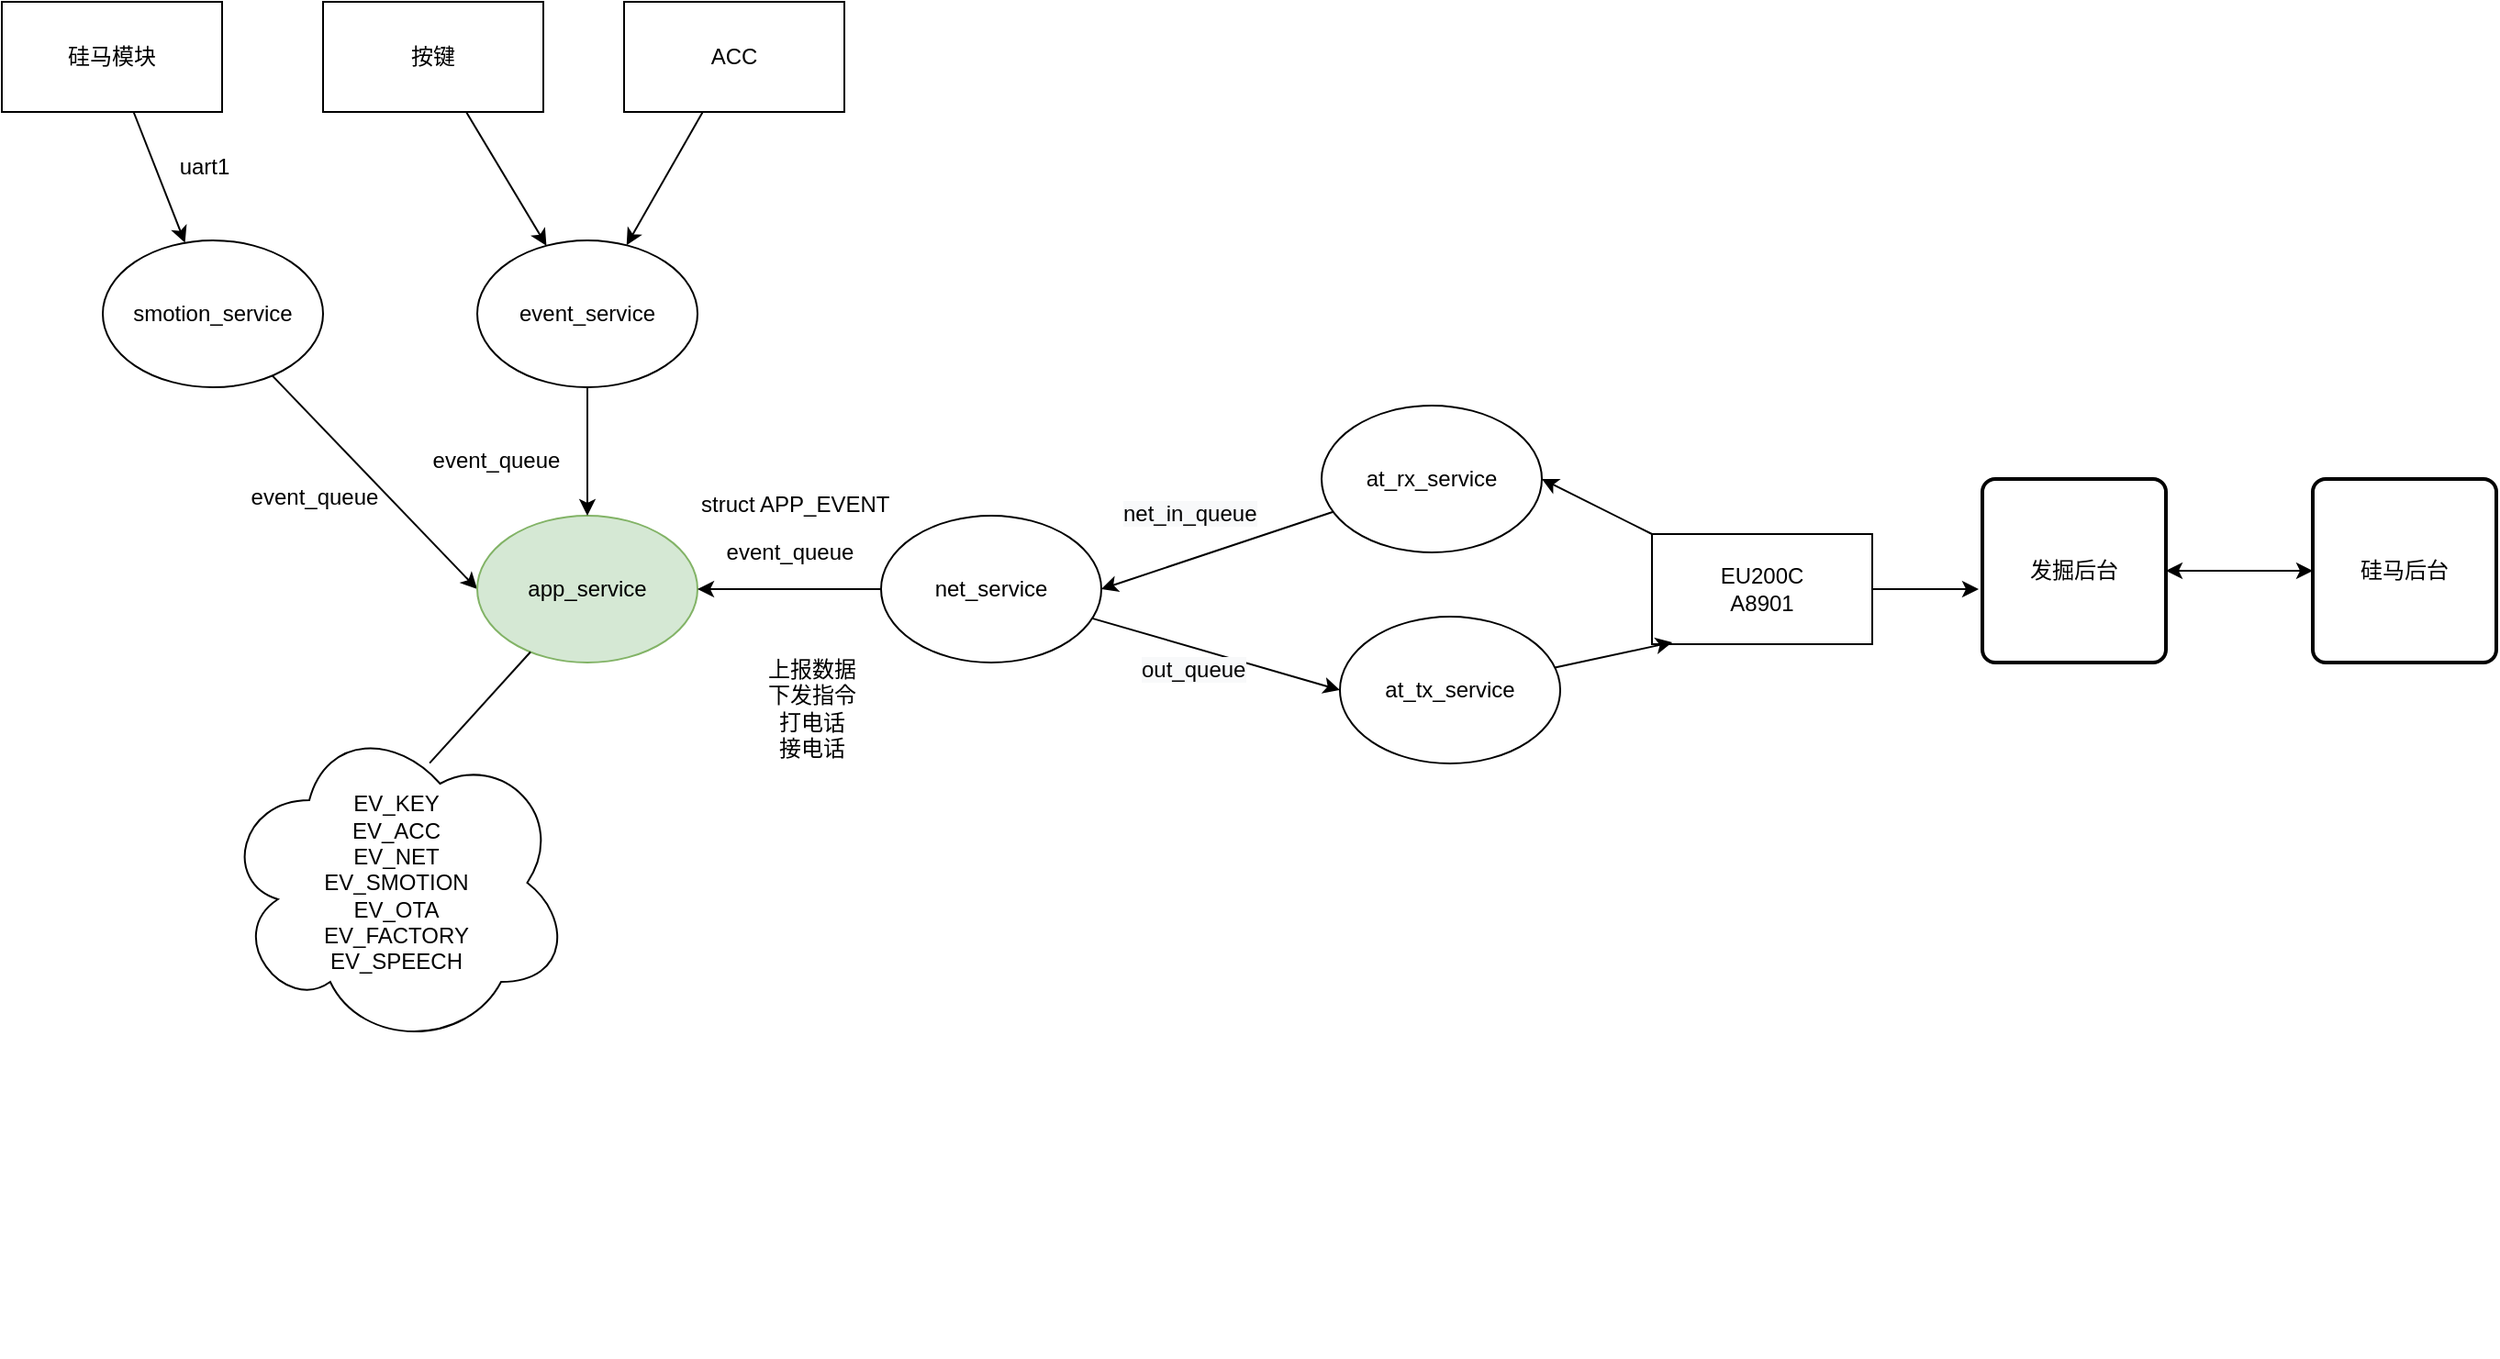 <mxfile version="14.4.4" type="github">
  <diagram id="YToW3ZiEYrnMZ0O9tIVD" name="Page-1">
    <mxGraphModel dx="1033" dy="610" grid="1" gridSize="10" guides="1" tooltips="1" connect="1" arrows="1" fold="1" page="1" pageScale="1" pageWidth="850" pageHeight="1100" math="0" shadow="0">
      <root>
        <mxCell id="0" />
        <mxCell id="1" parent="0" />
        <mxCell id="BLBKqHS_biqpeAPkXtMS-45" style="edgeStyle=none;rounded=0;orthogonalLoop=1;jettySize=auto;html=1;entryX=0;entryY=0.5;entryDx=0;entryDy=0;" parent="1" source="BLBKqHS_biqpeAPkXtMS-40" target="BLBKqHS_biqpeAPkXtMS-44" edge="1">
          <mxGeometry relative="1" as="geometry" />
        </mxCell>
        <mxCell id="BLBKqHS_biqpeAPkXtMS-40" value="&lt;span&gt;smotion_service&lt;/span&gt;" style="ellipse;whiteSpace=wrap;html=1;" parent="1" vertex="1">
          <mxGeometry x="406" y="200" width="120" height="80" as="geometry" />
        </mxCell>
        <mxCell id="u4m2MLZhQ03Ph_YlwbyS-41" style="edgeStyle=none;rounded=0;orthogonalLoop=1;jettySize=auto;html=1;" edge="1" parent="1" source="BLBKqHS_biqpeAPkXtMS-41" target="BLBKqHS_biqpeAPkXtMS-40">
          <mxGeometry relative="1" as="geometry" />
        </mxCell>
        <mxCell id="BLBKqHS_biqpeAPkXtMS-41" value="硅马模块" style="rounded=0;whiteSpace=wrap;html=1;" parent="1" vertex="1">
          <mxGeometry x="351" y="70" width="120" height="60" as="geometry" />
        </mxCell>
        <mxCell id="BLBKqHS_biqpeAPkXtMS-43" value="uart1" style="text;html=1;align=center;verticalAlign=middle;resizable=0;points=[];autosize=1;" parent="1" vertex="1">
          <mxGeometry x="441" y="150" width="40" height="20" as="geometry" />
        </mxCell>
        <mxCell id="BLBKqHS_biqpeAPkXtMS-44" value="app_service" style="ellipse;whiteSpace=wrap;html=1;fillColor=#d5e8d4;strokeColor=#82b366;" parent="1" vertex="1">
          <mxGeometry x="610" y="350" width="120" height="80" as="geometry" />
        </mxCell>
        <mxCell id="BLBKqHS_biqpeAPkXtMS-46" value="event_queue" style="text;html=1;align=center;verticalAlign=middle;resizable=0;points=[];autosize=1;" parent="1" vertex="1">
          <mxGeometry x="481" y="330" width="80" height="20" as="geometry" />
        </mxCell>
        <mxCell id="BLBKqHS_biqpeAPkXtMS-65" style="edgeStyle=orthogonalEdgeStyle;rounded=0;orthogonalLoop=1;jettySize=auto;html=1;entryX=1;entryY=0.5;entryDx=0;entryDy=0;startArrow=none;startFill=0;" parent="1" source="BLBKqHS_biqpeAPkXtMS-48" target="BLBKqHS_biqpeAPkXtMS-44" edge="1">
          <mxGeometry relative="1" as="geometry" />
        </mxCell>
        <mxCell id="u4m2MLZhQ03Ph_YlwbyS-34" style="edgeStyle=none;rounded=0;orthogonalLoop=1;jettySize=auto;html=1;entryX=0;entryY=0.5;entryDx=0;entryDy=0;" edge="1" parent="1" source="BLBKqHS_biqpeAPkXtMS-48" target="u4m2MLZhQ03Ph_YlwbyS-31">
          <mxGeometry relative="1" as="geometry" />
        </mxCell>
        <mxCell id="BLBKqHS_biqpeAPkXtMS-48" value="net_service" style="ellipse;whiteSpace=wrap;html=1;" parent="1" vertex="1">
          <mxGeometry x="830" y="350" width="120" height="80" as="geometry" />
        </mxCell>
        <mxCell id="u4m2MLZhQ03Ph_YlwbyS-2" style="rounded=0;orthogonalLoop=1;jettySize=auto;html=1;" edge="1" parent="1" source="BLBKqHS_biqpeAPkXtMS-67" target="u4m2MLZhQ03Ph_YlwbyS-1">
          <mxGeometry relative="1" as="geometry" />
        </mxCell>
        <mxCell id="BLBKqHS_biqpeAPkXtMS-67" value="按键" style="rounded=0;whiteSpace=wrap;html=1;" parent="1" vertex="1">
          <mxGeometry x="526" y="70" width="120" height="60" as="geometry" />
        </mxCell>
        <mxCell id="BLBKqHS_biqpeAPkXtMS-69" value="event_queue" style="text;html=1;align=center;verticalAlign=middle;resizable=0;points=[];autosize=1;" parent="1" vertex="1">
          <mxGeometry x="580" y="310" width="80" height="20" as="geometry" />
        </mxCell>
        <mxCell id="BLBKqHS_biqpeAPkXtMS-76" value="event_queue" style="text;html=1;align=center;verticalAlign=middle;resizable=0;points=[];autosize=1;" parent="1" vertex="1">
          <mxGeometry x="740" y="360" width="80" height="20" as="geometry" />
        </mxCell>
        <mxCell id="BLBKqHS_biqpeAPkXtMS-79" value="上报数据&lt;br&gt;下发指令&lt;br&gt;打电话&lt;br&gt;接电话" style="text;html=1;align=center;verticalAlign=middle;resizable=0;points=[];autosize=1;" parent="1" vertex="1">
          <mxGeometry x="762" y="425" width="60" height="60" as="geometry" />
        </mxCell>
        <mxCell id="BLBKqHS_biqpeAPkXtMS-82" value="EV_KEY&lt;br&gt;EV_ACC&lt;br&gt;EV_NET&lt;br&gt;EV_SMOTION&lt;br&gt;EV_OTA&lt;br&gt;EV_FACTORY&lt;br&gt;EV_SPEECH" style="ellipse;shape=cloud;whiteSpace=wrap;html=1;" parent="1" vertex="1">
          <mxGeometry x="471" y="460" width="190" height="180" as="geometry" />
        </mxCell>
        <mxCell id="BLBKqHS_biqpeAPkXtMS-85" value="" style="endArrow=none;html=1;exitX=0.595;exitY=0.138;exitDx=0;exitDy=0;exitPerimeter=0;" parent="1" source="BLBKqHS_biqpeAPkXtMS-82" target="BLBKqHS_biqpeAPkXtMS-44" edge="1">
          <mxGeometry width="50" height="50" relative="1" as="geometry">
            <mxPoint x="620" y="520" as="sourcePoint" />
            <mxPoint x="670" y="470" as="targetPoint" />
          </mxGeometry>
        </mxCell>
        <mxCell id="u4m2MLZhQ03Ph_YlwbyS-3" style="edgeStyle=none;rounded=0;orthogonalLoop=1;jettySize=auto;html=1;" edge="1" parent="1" source="BLBKqHS_biqpeAPkXtMS-86" target="u4m2MLZhQ03Ph_YlwbyS-1">
          <mxGeometry relative="1" as="geometry" />
        </mxCell>
        <mxCell id="BLBKqHS_biqpeAPkXtMS-86" value="ACC" style="rounded=0;whiteSpace=wrap;html=1;" parent="1" vertex="1">
          <mxGeometry x="690" y="70" width="120" height="60" as="geometry" />
        </mxCell>
        <mxCell id="u4m2MLZhQ03Ph_YlwbyS-4" style="edgeStyle=none;rounded=0;orthogonalLoop=1;jettySize=auto;html=1;entryX=0.5;entryY=0;entryDx=0;entryDy=0;" edge="1" parent="1" source="u4m2MLZhQ03Ph_YlwbyS-1" target="BLBKqHS_biqpeAPkXtMS-44">
          <mxGeometry relative="1" as="geometry" />
        </mxCell>
        <mxCell id="u4m2MLZhQ03Ph_YlwbyS-1" value="event_service" style="ellipse;whiteSpace=wrap;html=1;" vertex="1" parent="1">
          <mxGeometry x="610" y="200" width="120" height="80" as="geometry" />
        </mxCell>
        <mxCell id="u4m2MLZhQ03Ph_YlwbyS-17" value="struct APP_EVENT" style="text;whiteSpace=wrap;html=1;" vertex="1" parent="1">
          <mxGeometry x="730" y="330" width="120" height="30" as="geometry" />
        </mxCell>
        <mxCell id="u4m2MLZhQ03Ph_YlwbyS-18" style="edgeStyle=none;rounded=0;orthogonalLoop=1;jettySize=auto;html=1;exitX=0.25;exitY=1;exitDx=0;exitDy=0;" edge="1" parent="1">
          <mxGeometry relative="1" as="geometry">
            <mxPoint x="522.5" y="800" as="sourcePoint" />
            <mxPoint x="522.5" y="800" as="targetPoint" />
          </mxGeometry>
        </mxCell>
        <mxCell id="u4m2MLZhQ03Ph_YlwbyS-29" style="edgeStyle=none;rounded=0;orthogonalLoop=1;jettySize=auto;html=1;entryX=1;entryY=0.5;entryDx=0;entryDy=0;" edge="1" parent="1" source="u4m2MLZhQ03Ph_YlwbyS-26" target="BLBKqHS_biqpeAPkXtMS-48">
          <mxGeometry relative="1" as="geometry" />
        </mxCell>
        <mxCell id="u4m2MLZhQ03Ph_YlwbyS-26" value="at_rx_service" style="ellipse;whiteSpace=wrap;html=1;" vertex="1" parent="1">
          <mxGeometry x="1070" y="290" width="120" height="80" as="geometry" />
        </mxCell>
        <mxCell id="u4m2MLZhQ03Ph_YlwbyS-30" style="edgeStyle=none;rounded=0;orthogonalLoop=1;jettySize=auto;html=1;entryX=1;entryY=0.5;entryDx=0;entryDy=0;" edge="1" parent="1" source="u4m2MLZhQ03Ph_YlwbyS-27" target="u4m2MLZhQ03Ph_YlwbyS-26">
          <mxGeometry relative="1" as="geometry" />
        </mxCell>
        <mxCell id="u4m2MLZhQ03Ph_YlwbyS-38" style="edgeStyle=none;rounded=0;orthogonalLoop=1;jettySize=auto;html=1;entryX=-0.02;entryY=0.6;entryDx=0;entryDy=0;entryPerimeter=0;" edge="1" parent="1" source="u4m2MLZhQ03Ph_YlwbyS-27" target="u4m2MLZhQ03Ph_YlwbyS-36">
          <mxGeometry relative="1" as="geometry" />
        </mxCell>
        <mxCell id="u4m2MLZhQ03Ph_YlwbyS-27" value="EU200C&lt;br&gt;A8901" style="rounded=0;whiteSpace=wrap;html=1;" vertex="1" parent="1">
          <mxGeometry x="1250" y="360" width="120" height="60" as="geometry" />
        </mxCell>
        <mxCell id="u4m2MLZhQ03Ph_YlwbyS-33" style="edgeStyle=none;rounded=0;orthogonalLoop=1;jettySize=auto;html=1;entryX=0.092;entryY=0.983;entryDx=0;entryDy=0;entryPerimeter=0;" edge="1" parent="1" source="u4m2MLZhQ03Ph_YlwbyS-31" target="u4m2MLZhQ03Ph_YlwbyS-27">
          <mxGeometry relative="1" as="geometry" />
        </mxCell>
        <mxCell id="u4m2MLZhQ03Ph_YlwbyS-31" value="at_tx_service" style="ellipse;whiteSpace=wrap;html=1;" vertex="1" parent="1">
          <mxGeometry x="1080" y="405" width="120" height="80" as="geometry" />
        </mxCell>
        <mxCell id="u4m2MLZhQ03Ph_YlwbyS-35" style="edgeStyle=none;rounded=0;orthogonalLoop=1;jettySize=auto;html=1;entryX=0;entryY=0.5;entryDx=0;entryDy=0;startArrow=classic;startFill=1;" edge="1" parent="1" source="u4m2MLZhQ03Ph_YlwbyS-36" target="u4m2MLZhQ03Ph_YlwbyS-37">
          <mxGeometry relative="1" as="geometry" />
        </mxCell>
        <mxCell id="u4m2MLZhQ03Ph_YlwbyS-36" value="发掘后台" style="rounded=1;whiteSpace=wrap;html=1;absoluteArcSize=1;arcSize=14;strokeWidth=2;" vertex="1" parent="1">
          <mxGeometry x="1430" y="330" width="100" height="100" as="geometry" />
        </mxCell>
        <mxCell id="u4m2MLZhQ03Ph_YlwbyS-37" value="硅马后台" style="rounded=1;whiteSpace=wrap;html=1;absoluteArcSize=1;arcSize=14;strokeWidth=2;" vertex="1" parent="1">
          <mxGeometry x="1610" y="330" width="100" height="100" as="geometry" />
        </mxCell>
        <mxCell id="u4m2MLZhQ03Ph_YlwbyS-39" value="&lt;meta charset=&quot;utf-8&quot;&gt;&lt;span style=&quot;color: rgb(0, 0, 0); font-family: helvetica; font-size: 12px; font-style: normal; font-weight: 400; letter-spacing: normal; text-align: left; text-indent: 0px; text-transform: none; word-spacing: 0px; background-color: rgb(248, 249, 250); display: inline; float: none;&quot;&gt;net_in_queue&lt;/span&gt;" style="text;whiteSpace=wrap;html=1;" vertex="1" parent="1">
          <mxGeometry x="960" y="335" width="100" height="30" as="geometry" />
        </mxCell>
        <mxCell id="u4m2MLZhQ03Ph_YlwbyS-40" value="&lt;span style=&quot;color: rgb(0 , 0 , 0) ; font-family: &amp;#34;helvetica&amp;#34; ; font-size: 12px ; font-style: normal ; font-weight: 400 ; letter-spacing: normal ; text-align: left ; text-indent: 0px ; text-transform: none ; word-spacing: 0px ; background-color: rgb(248 , 249 , 250) ; display: inline ; float: none&quot;&gt;out_queue&lt;/span&gt;" style="text;whiteSpace=wrap;html=1;" vertex="1" parent="1">
          <mxGeometry x="970" y="420" width="100" height="30" as="geometry" />
        </mxCell>
      </root>
    </mxGraphModel>
  </diagram>
</mxfile>
